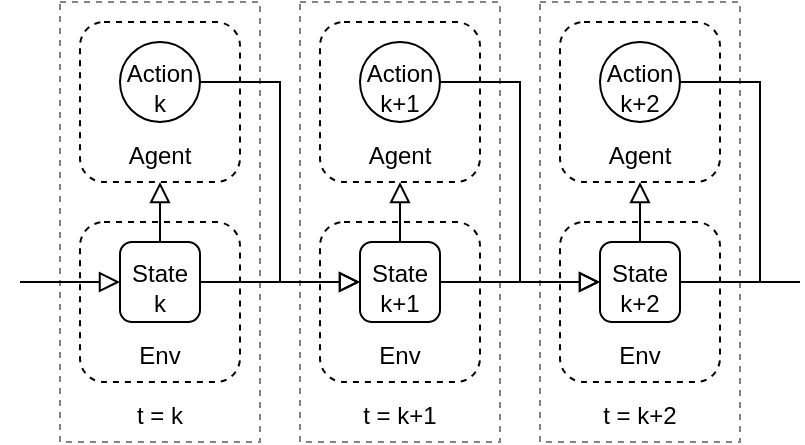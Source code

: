 <mxfile version="15.1.0" type="device"><diagram id="P9FPHc5NBJKquqSd1ErM" name="Page-1"><mxGraphModel dx="1394" dy="884" grid="1" gridSize="10" guides="1" tooltips="1" connect="1" arrows="1" fold="1" page="1" pageScale="1" pageWidth="850" pageHeight="1100" math="0" shadow="0"><root><mxCell id="0"/><mxCell id="1" parent="0"/><mxCell id="8MtX1BR7sUvjgf_r-B5Q-4" value="t = k+2" style="rounded=0;whiteSpace=wrap;html=1;align=center;verticalAlign=bottom;spacingLeft=5;spacingRight=5;dashed=1;spacingBottom=4;perimeterSpacing=0;strokeColor=#828282;" vertex="1" parent="1"><mxGeometry x="260" y="180" width="100" height="220" as="geometry"/></mxCell><mxCell id="8MtX1BR7sUvjgf_r-B5Q-5" value="Env" style="rounded=1;whiteSpace=wrap;html=1;align=center;verticalAlign=bottom;spacingLeft=5;spacingRight=5;dashed=1;spacingBottom=4;" vertex="1" parent="1"><mxGeometry x="270" y="290" width="80" height="80" as="geometry"/></mxCell><mxCell id="8MtX1BR7sUvjgf_r-B5Q-6" value="Agent" style="rounded=1;whiteSpace=wrap;html=1;align=center;verticalAlign=bottom;spacingLeft=0;dashed=1;spacingBottom=4;" vertex="1" parent="1"><mxGeometry x="270" y="190" width="80" height="80" as="geometry"/></mxCell><mxCell id="8MtX1BR7sUvjgf_r-B5Q-7" value="&lt;div&gt;Action&lt;/div&gt;&lt;div&gt;k+2&lt;br&gt;&lt;/div&gt;" style="ellipse;whiteSpace=wrap;html=1;aspect=fixed;verticalAlign=bottom;" vertex="1" parent="1"><mxGeometry x="290" y="200" width="40" height="40" as="geometry"/></mxCell><mxCell id="8MtX1BR7sUvjgf_r-B5Q-8" style="rounded=0;orthogonalLoop=1;jettySize=auto;html=1;exitX=0.5;exitY=0;exitDx=0;exitDy=0;entryX=0.5;entryY=1;entryDx=0;entryDy=0;endArrow=block;endFill=0;endSize=8;strokeWidth=1;" edge="1" parent="1" source="8MtX1BR7sUvjgf_r-B5Q-9" target="8MtX1BR7sUvjgf_r-B5Q-6"><mxGeometry relative="1" as="geometry"/></mxCell><mxCell id="8MtX1BR7sUvjgf_r-B5Q-9" value="&lt;div&gt;State&lt;/div&gt;&lt;div&gt;k+2&lt;br&gt;&lt;/div&gt;" style="rounded=1;whiteSpace=wrap;html=1;verticalAlign=bottom;" vertex="1" parent="1"><mxGeometry x="290" y="300" width="40" height="40" as="geometry"/></mxCell><mxCell id="8MtX1BR7sUvjgf_r-B5Q-10" value="" style="endArrow=none;html=1;endFill=0;strokeWidth=1;endSize=8;exitX=1;exitY=0.5;exitDx=0;exitDy=0;spacingLeft=0;edgeStyle=orthogonalEdgeStyle;rounded=0;" edge="1" parent="1" source="8MtX1BR7sUvjgf_r-B5Q-7"><mxGeometry width="50" height="50" relative="1" as="geometry"><mxPoint x="330" y="309.5" as="sourcePoint"/><mxPoint x="390" y="320" as="targetPoint"/><Array as="points"><mxPoint x="370" y="220"/><mxPoint x="370" y="320"/></Array></mxGeometry></mxCell><mxCell id="8MtX1BR7sUvjgf_r-B5Q-11" value="" style="endArrow=none;html=1;endFill=0;strokeWidth=1;endSize=8;exitX=1;exitY=0.5;exitDx=0;exitDy=0;" edge="1" parent="1" source="8MtX1BR7sUvjgf_r-B5Q-9"><mxGeometry width="50" height="50" relative="1" as="geometry"><mxPoint x="330" y="320" as="sourcePoint"/><mxPoint x="390" y="320" as="targetPoint"/></mxGeometry></mxCell><mxCell id="8MtX1BR7sUvjgf_r-B5Q-2" value="t = k+1" style="rounded=0;whiteSpace=wrap;html=1;align=center;verticalAlign=bottom;spacingLeft=5;spacingRight=5;dashed=1;spacingBottom=4;perimeterSpacing=0;strokeColor=#828282;" vertex="1" parent="1"><mxGeometry x="140" y="180" width="100" height="220" as="geometry"/></mxCell><mxCell id="8MtX1BR7sUvjgf_r-B5Q-1" value="t = k" style="rounded=0;whiteSpace=wrap;html=1;align=center;verticalAlign=bottom;spacingLeft=5;spacingRight=5;dashed=1;spacingBottom=4;perimeterSpacing=0;strokeColor=#828282;" vertex="1" parent="1"><mxGeometry x="20" y="180" width="100" height="220" as="geometry"/></mxCell><mxCell id="Try-ntfiwxptKVk8fLNe-44" value="Env" style="rounded=1;whiteSpace=wrap;html=1;align=center;verticalAlign=bottom;spacingLeft=5;spacingRight=5;dashed=1;spacingBottom=4;" parent="1" vertex="1"><mxGeometry x="150" y="290" width="80" height="80" as="geometry"/></mxCell><mxCell id="Try-ntfiwxptKVk8fLNe-45" value="Agent" style="rounded=1;whiteSpace=wrap;html=1;align=center;verticalAlign=bottom;spacingLeft=0;dashed=1;spacingBottom=4;" parent="1" vertex="1"><mxGeometry x="150" y="190" width="80" height="80" as="geometry"/></mxCell><mxCell id="Try-ntfiwxptKVk8fLNe-46" value="&lt;div&gt;Action&lt;/div&gt;&lt;div&gt;k+1&lt;br&gt;&lt;/div&gt;" style="ellipse;whiteSpace=wrap;html=1;aspect=fixed;verticalAlign=bottom;" parent="1" vertex="1"><mxGeometry x="170" y="200" width="40" height="40" as="geometry"/></mxCell><mxCell id="Try-ntfiwxptKVk8fLNe-47" style="rounded=0;orthogonalLoop=1;jettySize=auto;html=1;exitX=0.5;exitY=0;exitDx=0;exitDy=0;entryX=0.5;entryY=1;entryDx=0;entryDy=0;endArrow=block;endFill=0;endSize=8;strokeWidth=1;" parent="1" source="Try-ntfiwxptKVk8fLNe-48" target="Try-ntfiwxptKVk8fLNe-45" edge="1"><mxGeometry relative="1" as="geometry"/></mxCell><mxCell id="Try-ntfiwxptKVk8fLNe-48" value="&lt;div&gt;State&lt;/div&gt;&lt;div&gt;k+1&lt;br&gt;&lt;/div&gt;" style="rounded=1;whiteSpace=wrap;html=1;verticalAlign=bottom;" parent="1" vertex="1"><mxGeometry x="170" y="300" width="40" height="40" as="geometry"/></mxCell><mxCell id="Try-ntfiwxptKVk8fLNe-52" value="" style="endArrow=block;html=1;endFill=0;strokeWidth=1;endSize=8;exitX=1;exitY=0.5;exitDx=0;exitDy=0;spacingLeft=0;edgeStyle=orthogonalEdgeStyle;rounded=0;entryX=0;entryY=0.5;entryDx=0;entryDy=0;" parent="1" source="Try-ntfiwxptKVk8fLNe-46" edge="1"><mxGeometry width="50" height="50" relative="1" as="geometry"><mxPoint x="210" y="309.5" as="sourcePoint"/><mxPoint x="290" y="320.0" as="targetPoint"/><Array as="points"><mxPoint x="250" y="220"/><mxPoint x="250" y="320"/></Array></mxGeometry></mxCell><mxCell id="Try-ntfiwxptKVk8fLNe-53" value="" style="endArrow=block;html=1;endFill=0;strokeWidth=1;endSize=8;entryX=0;entryY=0.5;entryDx=0;entryDy=0;exitX=1;exitY=0.5;exitDx=0;exitDy=0;" parent="1" source="Try-ntfiwxptKVk8fLNe-48" edge="1"><mxGeometry width="50" height="50" relative="1" as="geometry"><mxPoint x="210" y="320" as="sourcePoint"/><mxPoint x="290" y="320.0" as="targetPoint"/></mxGeometry></mxCell><mxCell id="Try-ntfiwxptKVk8fLNe-30" value="Env" style="rounded=1;whiteSpace=wrap;html=1;align=center;verticalAlign=bottom;spacingLeft=5;spacingRight=5;dashed=1;spacingBottom=4;" parent="1" vertex="1"><mxGeometry x="30" y="290" width="80" height="80" as="geometry"/></mxCell><mxCell id="Try-ntfiwxptKVk8fLNe-28" value="Agent" style="rounded=1;whiteSpace=wrap;html=1;align=center;verticalAlign=bottom;spacingLeft=0;dashed=1;spacingBottom=4;" parent="1" vertex="1"><mxGeometry x="30" y="190" width="80" height="80" as="geometry"/></mxCell><mxCell id="Try-ntfiwxptKVk8fLNe-4" value="&lt;div&gt;Action&lt;/div&gt;&lt;div&gt;k&lt;br&gt;&lt;/div&gt;" style="ellipse;whiteSpace=wrap;html=1;aspect=fixed;verticalAlign=bottom;" parent="1" vertex="1"><mxGeometry x="50" y="200" width="40" height="40" as="geometry"/></mxCell><mxCell id="Try-ntfiwxptKVk8fLNe-32" style="rounded=0;orthogonalLoop=1;jettySize=auto;html=1;exitX=0.5;exitY=0;exitDx=0;exitDy=0;entryX=0.5;entryY=1;entryDx=0;entryDy=0;endArrow=block;endFill=0;endSize=8;strokeWidth=1;" parent="1" source="Try-ntfiwxptKVk8fLNe-5" target="Try-ntfiwxptKVk8fLNe-28" edge="1"><mxGeometry relative="1" as="geometry"/></mxCell><mxCell id="Try-ntfiwxptKVk8fLNe-5" value="&lt;div&gt;State&lt;/div&gt;&lt;div&gt;k&lt;br&gt;&lt;/div&gt;" style="rounded=1;whiteSpace=wrap;html=1;verticalAlign=bottom;" parent="1" vertex="1"><mxGeometry x="50" y="300" width="40" height="40" as="geometry"/></mxCell><mxCell id="Try-ntfiwxptKVk8fLNe-11" value="" style="endArrow=block;html=1;endFill=0;strokeWidth=1;endSize=8;entryX=0;entryY=0.5;entryDx=0;entryDy=0;" parent="1" target="Try-ntfiwxptKVk8fLNe-5" edge="1"><mxGeometry width="50" height="50" relative="1" as="geometry"><mxPoint y="320" as="sourcePoint"/><mxPoint x="40" y="320" as="targetPoint"/></mxGeometry></mxCell><mxCell id="Try-ntfiwxptKVk8fLNe-6" value="" style="endArrow=block;html=1;endFill=0;strokeWidth=1;endSize=8;exitX=1;exitY=0.5;exitDx=0;exitDy=0;spacingLeft=0;edgeStyle=orthogonalEdgeStyle;rounded=0;entryX=0;entryY=0.5;entryDx=0;entryDy=0;" parent="1" source="Try-ntfiwxptKVk8fLNe-4" edge="1"><mxGeometry width="50" height="50" relative="1" as="geometry"><mxPoint x="90" y="309.5" as="sourcePoint"/><mxPoint x="170" y="320.0" as="targetPoint"/><Array as="points"><mxPoint x="130" y="220"/><mxPoint x="130" y="320"/></Array></mxGeometry></mxCell><mxCell id="Try-ntfiwxptKVk8fLNe-1" value="" style="endArrow=block;html=1;endFill=0;strokeWidth=1;endSize=8;exitX=1;exitY=0.5;exitDx=0;exitDy=0;" parent="1" source="Try-ntfiwxptKVk8fLNe-5" edge="1"><mxGeometry width="50" height="50" relative="1" as="geometry"><mxPoint x="90" y="320" as="sourcePoint"/><mxPoint x="170" y="320" as="targetPoint"/></mxGeometry></mxCell></root></mxGraphModel></diagram></mxfile>